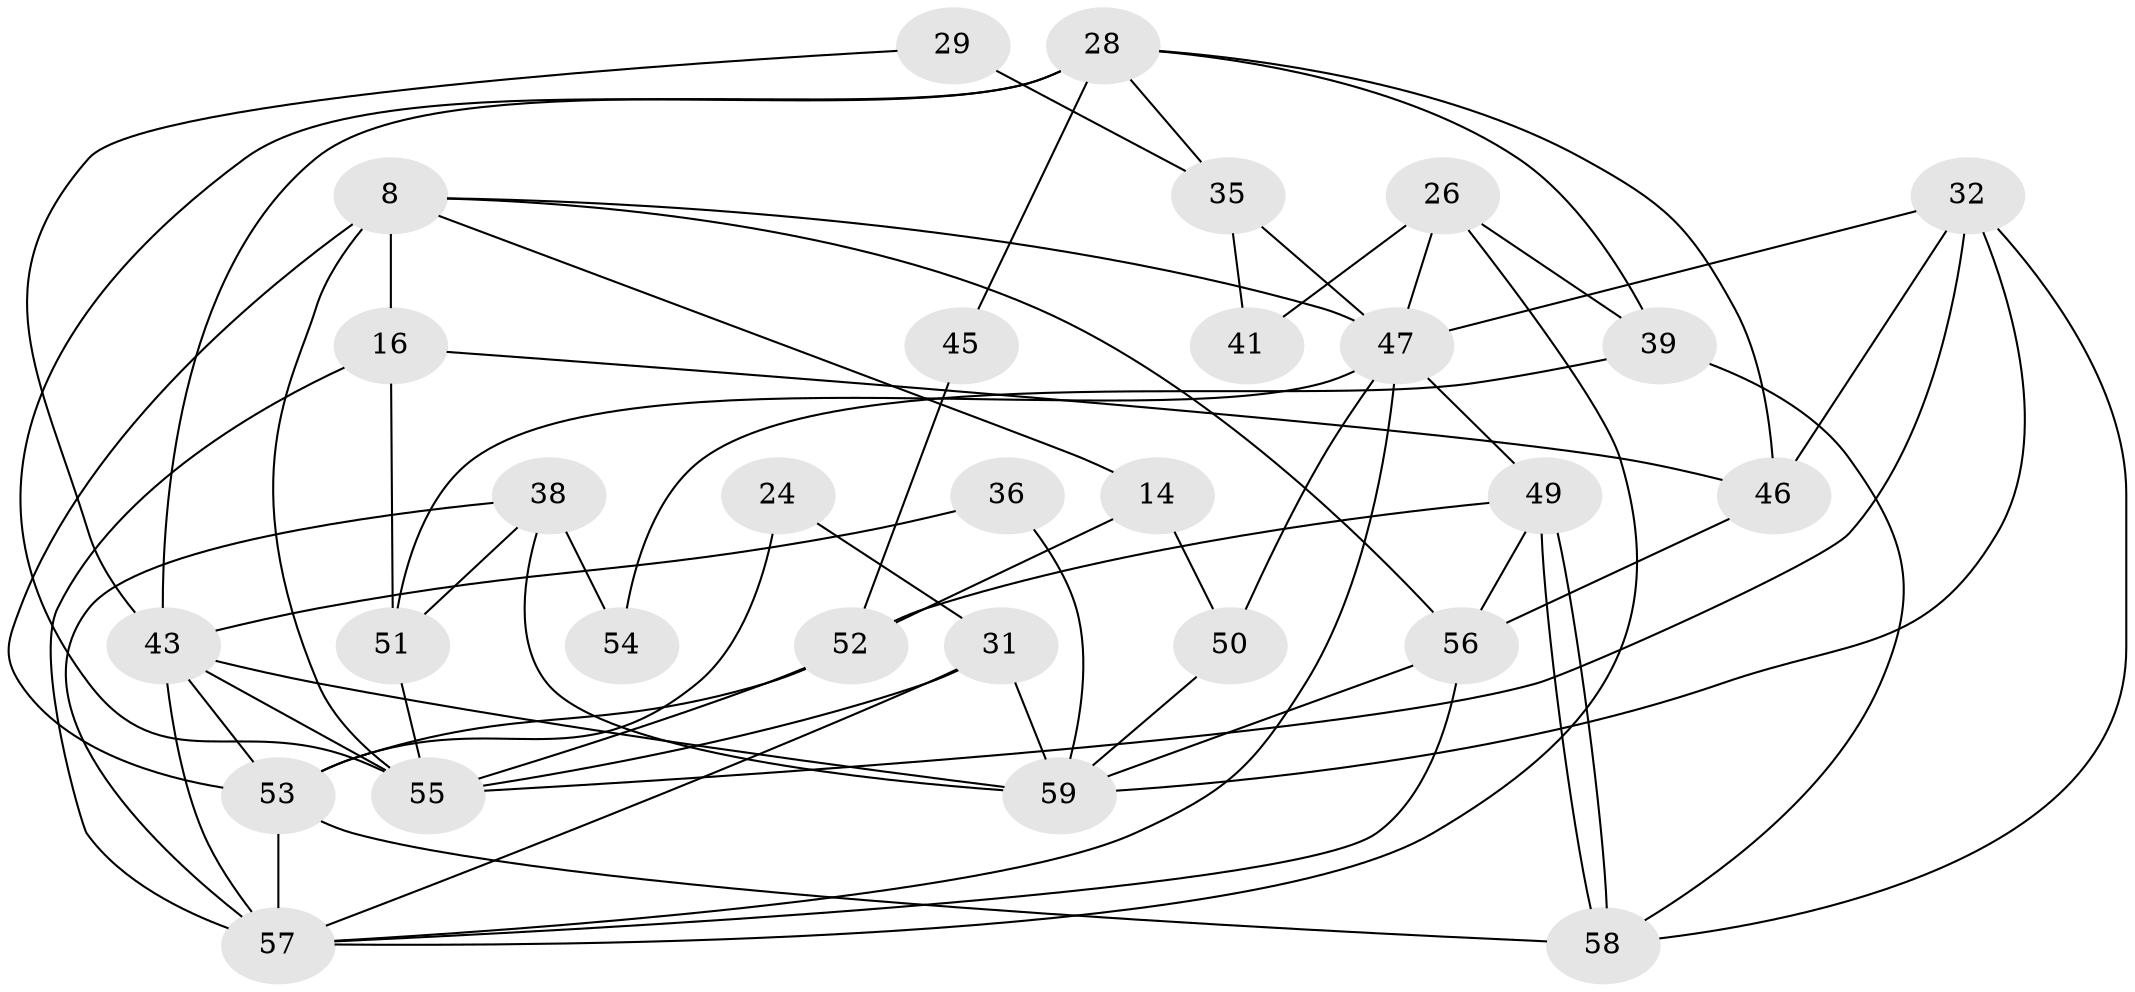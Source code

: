// original degree distribution, {4: 0.288135593220339, 3: 0.23728813559322035, 6: 0.11864406779661017, 2: 0.15254237288135594, 9: 0.01694915254237288, 5: 0.1694915254237288, 7: 0.01694915254237288}
// Generated by graph-tools (version 1.1) at 2025/49/03/09/25 04:49:38]
// undirected, 29 vertices, 65 edges
graph export_dot {
graph [start="1"]
  node [color=gray90,style=filled];
  8;
  14;
  16 [super="+9"];
  24;
  26;
  28 [super="+17"];
  29;
  31 [super="+22"];
  32 [super="+10+11+20"];
  35 [super="+12"];
  36;
  38 [super="+30"];
  39;
  41;
  43 [super="+21+37"];
  45;
  46;
  47 [super="+34+42"];
  49;
  50;
  51 [super="+1"];
  52 [super="+5"];
  53 [super="+48"];
  54;
  55 [super="+15+40"];
  56 [super="+33"];
  57 [super="+6+25+44"];
  58;
  59 [super="+19"];
  8 -- 14;
  8 -- 47 [weight=2];
  8 -- 53;
  8 -- 16;
  8 -- 55 [weight=3];
  8 -- 56;
  14 -- 52;
  14 -- 50;
  16 -- 51 [weight=2];
  16 -- 46;
  16 -- 57 [weight=2];
  24 -- 53;
  24 -- 31;
  26 -- 47;
  26 -- 39;
  26 -- 41;
  26 -- 57;
  28 -- 45;
  28 -- 46;
  28 -- 55;
  28 -- 43 [weight=2];
  28 -- 35;
  28 -- 39;
  29 -- 43;
  29 -- 35 [weight=2];
  31 -- 59;
  31 -- 57 [weight=2];
  31 -- 55;
  32 -- 46;
  32 -- 59;
  32 -- 58;
  32 -- 47;
  32 -- 55 [weight=2];
  35 -- 41;
  35 -- 47 [weight=2];
  36 -- 59 [weight=2];
  36 -- 43;
  38 -- 59 [weight=3];
  38 -- 54;
  38 -- 51;
  38 -- 57 [weight=2];
  39 -- 58;
  39 -- 54;
  43 -- 55 [weight=2];
  43 -- 59 [weight=2];
  43 -- 57 [weight=2];
  43 -- 53;
  45 -- 52;
  46 -- 56;
  47 -- 49 [weight=2];
  47 -- 50;
  47 -- 51;
  47 -- 57;
  49 -- 58;
  49 -- 58;
  49 -- 52;
  49 -- 56;
  50 -- 59 [weight=2];
  51 -- 55;
  52 -- 53;
  52 -- 55;
  53 -- 57 [weight=3];
  53 -- 58;
  56 -- 57;
  56 -- 59;
}
